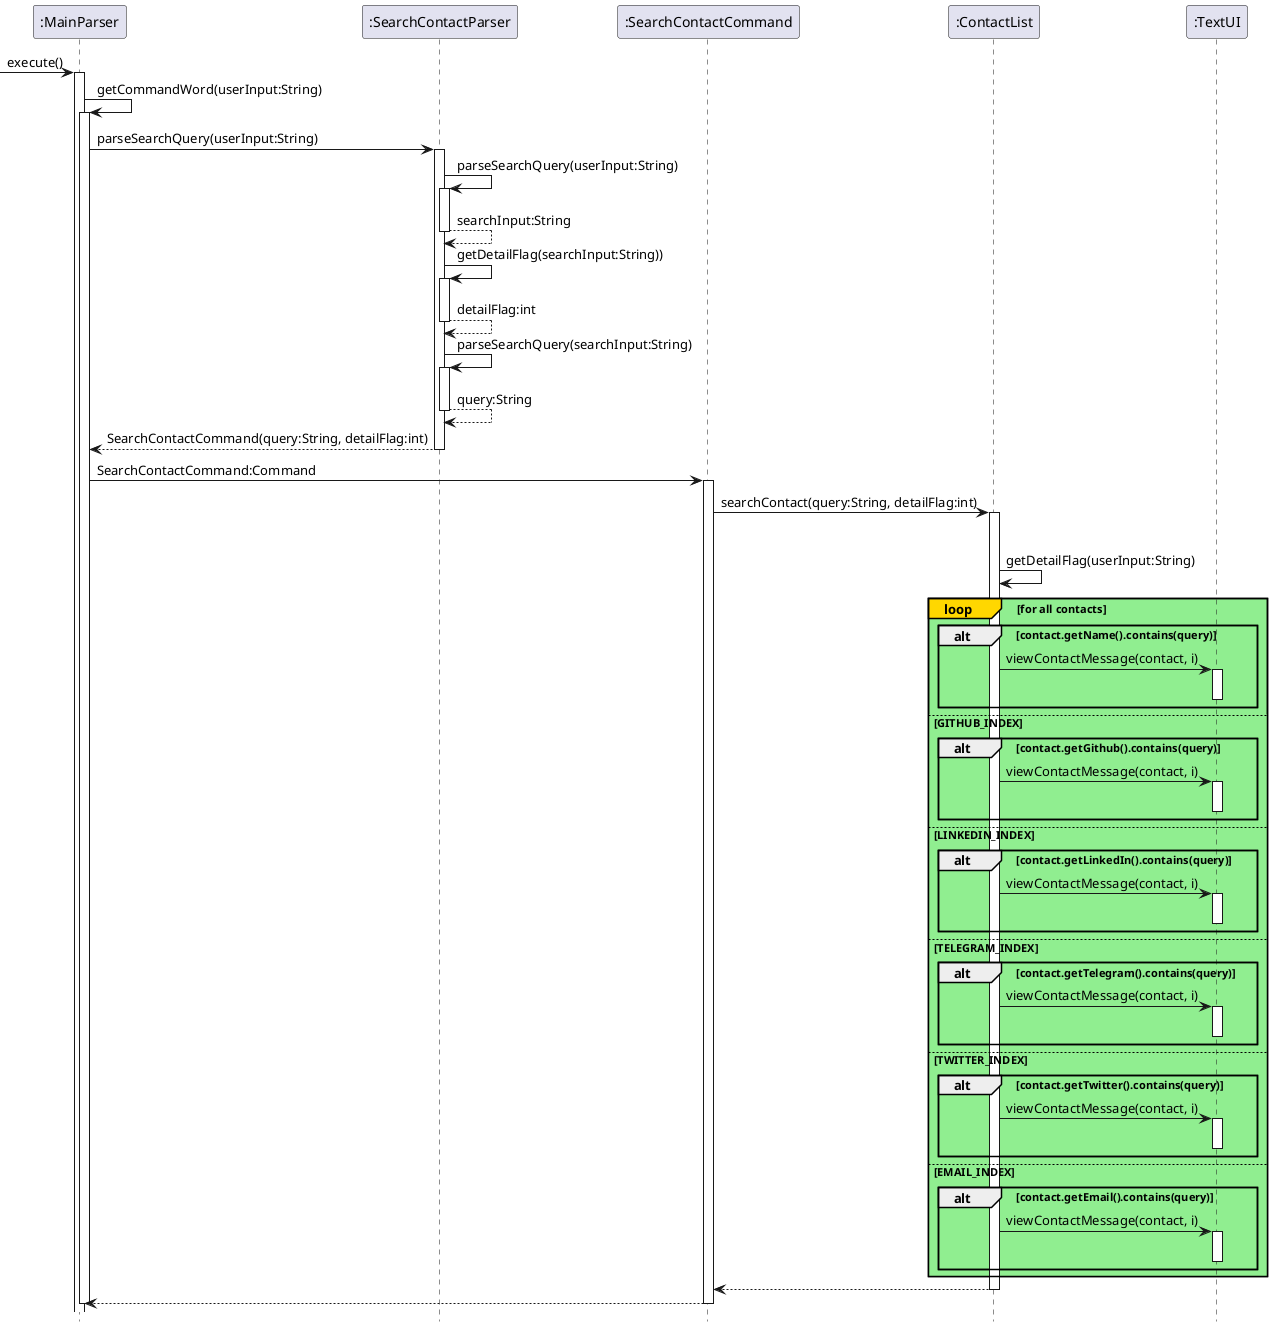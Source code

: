@startuml
hide footbox
'https://plantuml.com/sequence-diagram

-> ":MainParser": execute()
activate ":MainParser"

":MainParser" -> ":MainParser" :getCommandWord(userInput:String)
activate ":MainParser"
":MainParser" -> ":SearchContactParser" :parseSearchQuery(userInput:String)
activate ":SearchContactParser"

":SearchContactParser" -> ":SearchContactParser" :parseSearchQuery(userInput:String)
activate ":SearchContactParser"
":SearchContactParser" --> ":SearchContactParser" :searchInput:String
deactivate ":SearchContactParser"

":SearchContactParser" -> ":SearchContactParser" :getDetailFlag(searchInput:String))
activate ":SearchContactParser"
":SearchContactParser" --> ":SearchContactParser" :detailFlag:int
deactivate ":SearchContactParser"

":SearchContactParser" -> ":SearchContactParser" :parseSearchQuery(searchInput:String)
activate ":SearchContactParser"
":SearchContactParser" --> ":SearchContactParser" :query:String
deactivate ":SearchContactParser"


":SearchContactParser" --> ":MainParser" : SearchContactCommand(query:String, detailFlag:int)
deactivate ":SearchContactParser"

":MainParser" -> ":SearchContactCommand" : SearchContactCommand:Command
activate ":SearchContactCommand"

":SearchContactCommand" -> ":ContactList" : searchContact(query:String, detailFlag:int)
activate ":ContactList"

loop for all contacts
":ContactList" -> ":ContactList" :getDetailFlag(userInput:String)
loop#gold #lightgreen for all contacts
    alt contact.getName().contains(query)
    ":ContactList" -> ":TextUI" : viewContactMessage(contact, i)
    activate ":TextUI"
    deactivate ":TextUI"
    end

    else GITHUB_INDEX
    alt contact.getGithub().contains(query)
    ":ContactList" -> ":TextUI" : viewContactMessage(contact, i)
    activate ":TextUI"
    deactivate ":TextUI"
    end

    else LINKEDIN_INDEX
    alt contact.getLinkedIn().contains(query)
    ":ContactList" -> ":TextUI" : viewContactMessage(contact, i)
    activate ":TextUI"
    deactivate ":TextUI"
    end

    else TELEGRAM_INDEX
    alt contact.getTelegram().contains(query)
    ":ContactList" -> ":TextUI" : viewContactMessage(contact, i)
    activate ":TextUI"
    deactivate ":TextUI"
    end
    else TWITTER_INDEX
    alt contact.getTwitter().contains(query)
    ":ContactList" -> ":TextUI" : viewContactMessage(contact, i)
    activate ":TextUI"
    deactivate ":TextUI"
    end
    else EMAIL_INDEX
    alt contact.getEmail().contains(query)
    ":ContactList" -> ":TextUI" : viewContactMessage(contact, i)
    activate ":TextUI"
    deactivate ":TextUI"
    end end
end

":ContactList"-->":SearchContactCommand"
deactivate ":ContactList"

":SearchContactCommand"-->":MainParser"
deactivate ":SearchContactCommand"
deactivate ":MainParser"


@enduml